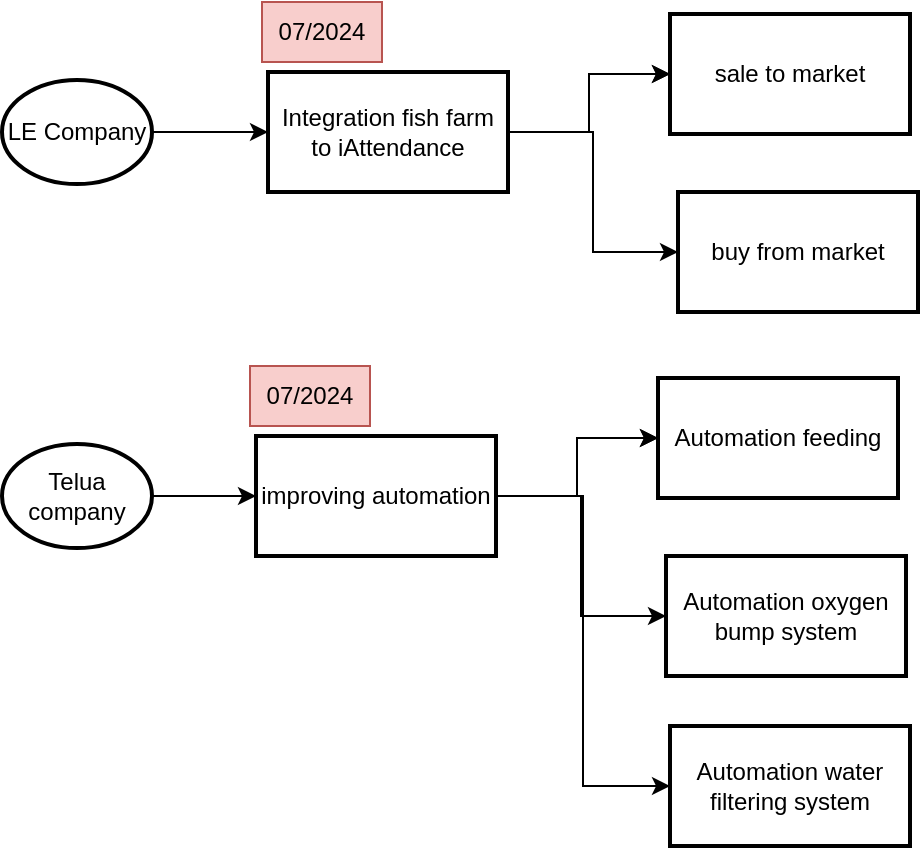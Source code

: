 <mxfile border="50" scale="3" compressed="false" locked="false" version="24.5.4" type="github">
  <diagram name="Blank" id="YmL12bMKpDGza6XwsDPr">
    <mxGraphModel dx="794" dy="452" grid="0" gridSize="10" guides="1" tooltips="1" connect="1" arrows="1" fold="1" page="0" pageScale="1" pageWidth="827" pageHeight="1169" background="none" math="1" shadow="0">
      <root>
        <mxCell id="X5NqExCQtvZxIxQ7pmgY-0" />
        <mxCell id="1" parent="X5NqExCQtvZxIxQ7pmgY-0" />
        <mxCell id="Izuh_7VSpfHUf3xHKSjE-6" value="" style="edgeStyle=orthogonalEdgeStyle;rounded=0;orthogonalLoop=1;jettySize=auto;html=1;" edge="1" parent="1" source="Izuh_7VSpfHUf3xHKSjE-1" target="Izuh_7VSpfHUf3xHKSjE-5">
          <mxGeometry relative="1" as="geometry" />
        </mxCell>
        <mxCell id="Izuh_7VSpfHUf3xHKSjE-1" value="LE Company" style="strokeWidth=2;html=1;shape=mxgraph.flowchart.start_2;whiteSpace=wrap;" vertex="1" parent="1">
          <mxGeometry x="128" y="180" width="75" height="52" as="geometry" />
        </mxCell>
        <mxCell id="Izuh_7VSpfHUf3xHKSjE-9" value="" style="edgeStyle=orthogonalEdgeStyle;rounded=0;orthogonalLoop=1;jettySize=auto;html=1;" edge="1" parent="1" source="Izuh_7VSpfHUf3xHKSjE-5" target="Izuh_7VSpfHUf3xHKSjE-8">
          <mxGeometry relative="1" as="geometry" />
        </mxCell>
        <mxCell id="Izuh_7VSpfHUf3xHKSjE-10" value="" style="edgeStyle=orthogonalEdgeStyle;rounded=0;orthogonalLoop=1;jettySize=auto;html=1;" edge="1" parent="1" source="Izuh_7VSpfHUf3xHKSjE-5" target="Izuh_7VSpfHUf3xHKSjE-8">
          <mxGeometry relative="1" as="geometry" />
        </mxCell>
        <mxCell id="Izuh_7VSpfHUf3xHKSjE-13" style="edgeStyle=orthogonalEdgeStyle;rounded=0;orthogonalLoop=1;jettySize=auto;html=1;entryX=0;entryY=0.5;entryDx=0;entryDy=0;" edge="1" parent="1" source="Izuh_7VSpfHUf3xHKSjE-5" target="Izuh_7VSpfHUf3xHKSjE-12">
          <mxGeometry relative="1" as="geometry" />
        </mxCell>
        <mxCell id="Izuh_7VSpfHUf3xHKSjE-5" value="Integration fish farm to iAttendance" style="whiteSpace=wrap;html=1;strokeWidth=2;" vertex="1" parent="1">
          <mxGeometry x="261" y="176" width="120" height="60" as="geometry" />
        </mxCell>
        <mxCell id="Izuh_7VSpfHUf3xHKSjE-7" value="07/2024" style="text;strokeColor=#b85450;align=center;fillColor=#f8cecc;html=1;verticalAlign=middle;whiteSpace=wrap;rounded=0;" vertex="1" parent="1">
          <mxGeometry x="258" y="141" width="60" height="30" as="geometry" />
        </mxCell>
        <mxCell id="Izuh_7VSpfHUf3xHKSjE-8" value="" style="whiteSpace=wrap;html=1;strokeWidth=2;" vertex="1" parent="1">
          <mxGeometry x="462" y="147" width="120" height="60" as="geometry" />
        </mxCell>
        <mxCell id="Izuh_7VSpfHUf3xHKSjE-11" value="sale to market" style="whiteSpace=wrap;html=1;strokeWidth=2;" vertex="1" parent="1">
          <mxGeometry x="462" y="147" width="120" height="60" as="geometry" />
        </mxCell>
        <mxCell id="Izuh_7VSpfHUf3xHKSjE-12" value="buy from market" style="whiteSpace=wrap;html=1;strokeWidth=2;" vertex="1" parent="1">
          <mxGeometry x="466" y="236" width="120" height="60" as="geometry" />
        </mxCell>
        <mxCell id="Izuh_7VSpfHUf3xHKSjE-25" style="edgeStyle=orthogonalEdgeStyle;rounded=0;orthogonalLoop=1;jettySize=auto;html=1;entryX=0;entryY=0.5;entryDx=0;entryDy=0;" edge="1" parent="1" source="Izuh_7VSpfHUf3xHKSjE-14" target="Izuh_7VSpfHUf3xHKSjE-18">
          <mxGeometry relative="1" as="geometry" />
        </mxCell>
        <mxCell id="Izuh_7VSpfHUf3xHKSjE-14" value="Telua company" style="strokeWidth=2;html=1;shape=mxgraph.flowchart.start_2;whiteSpace=wrap;" vertex="1" parent="1">
          <mxGeometry x="128" y="362" width="75" height="52" as="geometry" />
        </mxCell>
        <mxCell id="Izuh_7VSpfHUf3xHKSjE-15" value="" style="edgeStyle=orthogonalEdgeStyle;rounded=0;orthogonalLoop=1;jettySize=auto;html=1;" edge="1" parent="1" source="Izuh_7VSpfHUf3xHKSjE-18" target="Izuh_7VSpfHUf3xHKSjE-20">
          <mxGeometry relative="1" as="geometry" />
        </mxCell>
        <mxCell id="Izuh_7VSpfHUf3xHKSjE-16" value="" style="edgeStyle=orthogonalEdgeStyle;rounded=0;orthogonalLoop=1;jettySize=auto;html=1;" edge="1" parent="1" source="Izuh_7VSpfHUf3xHKSjE-18" target="Izuh_7VSpfHUf3xHKSjE-20">
          <mxGeometry relative="1" as="geometry" />
        </mxCell>
        <mxCell id="Izuh_7VSpfHUf3xHKSjE-17" style="edgeStyle=orthogonalEdgeStyle;rounded=0;orthogonalLoop=1;jettySize=auto;html=1;entryX=0;entryY=0.5;entryDx=0;entryDy=0;" edge="1" parent="1" source="Izuh_7VSpfHUf3xHKSjE-18" target="Izuh_7VSpfHUf3xHKSjE-22">
          <mxGeometry relative="1" as="geometry" />
        </mxCell>
        <mxCell id="Izuh_7VSpfHUf3xHKSjE-24" style="edgeStyle=orthogonalEdgeStyle;rounded=0;orthogonalLoop=1;jettySize=auto;html=1;entryX=0;entryY=0.5;entryDx=0;entryDy=0;" edge="1" parent="1" source="Izuh_7VSpfHUf3xHKSjE-18" target="Izuh_7VSpfHUf3xHKSjE-23">
          <mxGeometry relative="1" as="geometry" />
        </mxCell>
        <mxCell id="Izuh_7VSpfHUf3xHKSjE-18" value="improving automation" style="whiteSpace=wrap;html=1;strokeWidth=2;" vertex="1" parent="1">
          <mxGeometry x="255" y="358" width="120" height="60" as="geometry" />
        </mxCell>
        <mxCell id="Izuh_7VSpfHUf3xHKSjE-19" value="07/2024" style="text;strokeColor=#b85450;align=center;fillColor=#f8cecc;html=1;verticalAlign=middle;whiteSpace=wrap;rounded=0;" vertex="1" parent="1">
          <mxGeometry x="252" y="323" width="60" height="30" as="geometry" />
        </mxCell>
        <mxCell id="Izuh_7VSpfHUf3xHKSjE-20" value="" style="whiteSpace=wrap;html=1;strokeWidth=2;" vertex="1" parent="1">
          <mxGeometry x="456" y="329" width="120" height="60" as="geometry" />
        </mxCell>
        <mxCell id="Izuh_7VSpfHUf3xHKSjE-21" value="Automation feeding" style="whiteSpace=wrap;html=1;strokeWidth=2;" vertex="1" parent="1">
          <mxGeometry x="456" y="329" width="120" height="60" as="geometry" />
        </mxCell>
        <mxCell id="Izuh_7VSpfHUf3xHKSjE-22" value="Automation oxygen bump system" style="whiteSpace=wrap;html=1;strokeWidth=2;" vertex="1" parent="1">
          <mxGeometry x="460" y="418" width="120" height="60" as="geometry" />
        </mxCell>
        <mxCell id="Izuh_7VSpfHUf3xHKSjE-23" value="Automation water filtering system" style="whiteSpace=wrap;html=1;strokeWidth=2;" vertex="1" parent="1">
          <mxGeometry x="462" y="503" width="120" height="60" as="geometry" />
        </mxCell>
      </root>
    </mxGraphModel>
  </diagram>
</mxfile>
